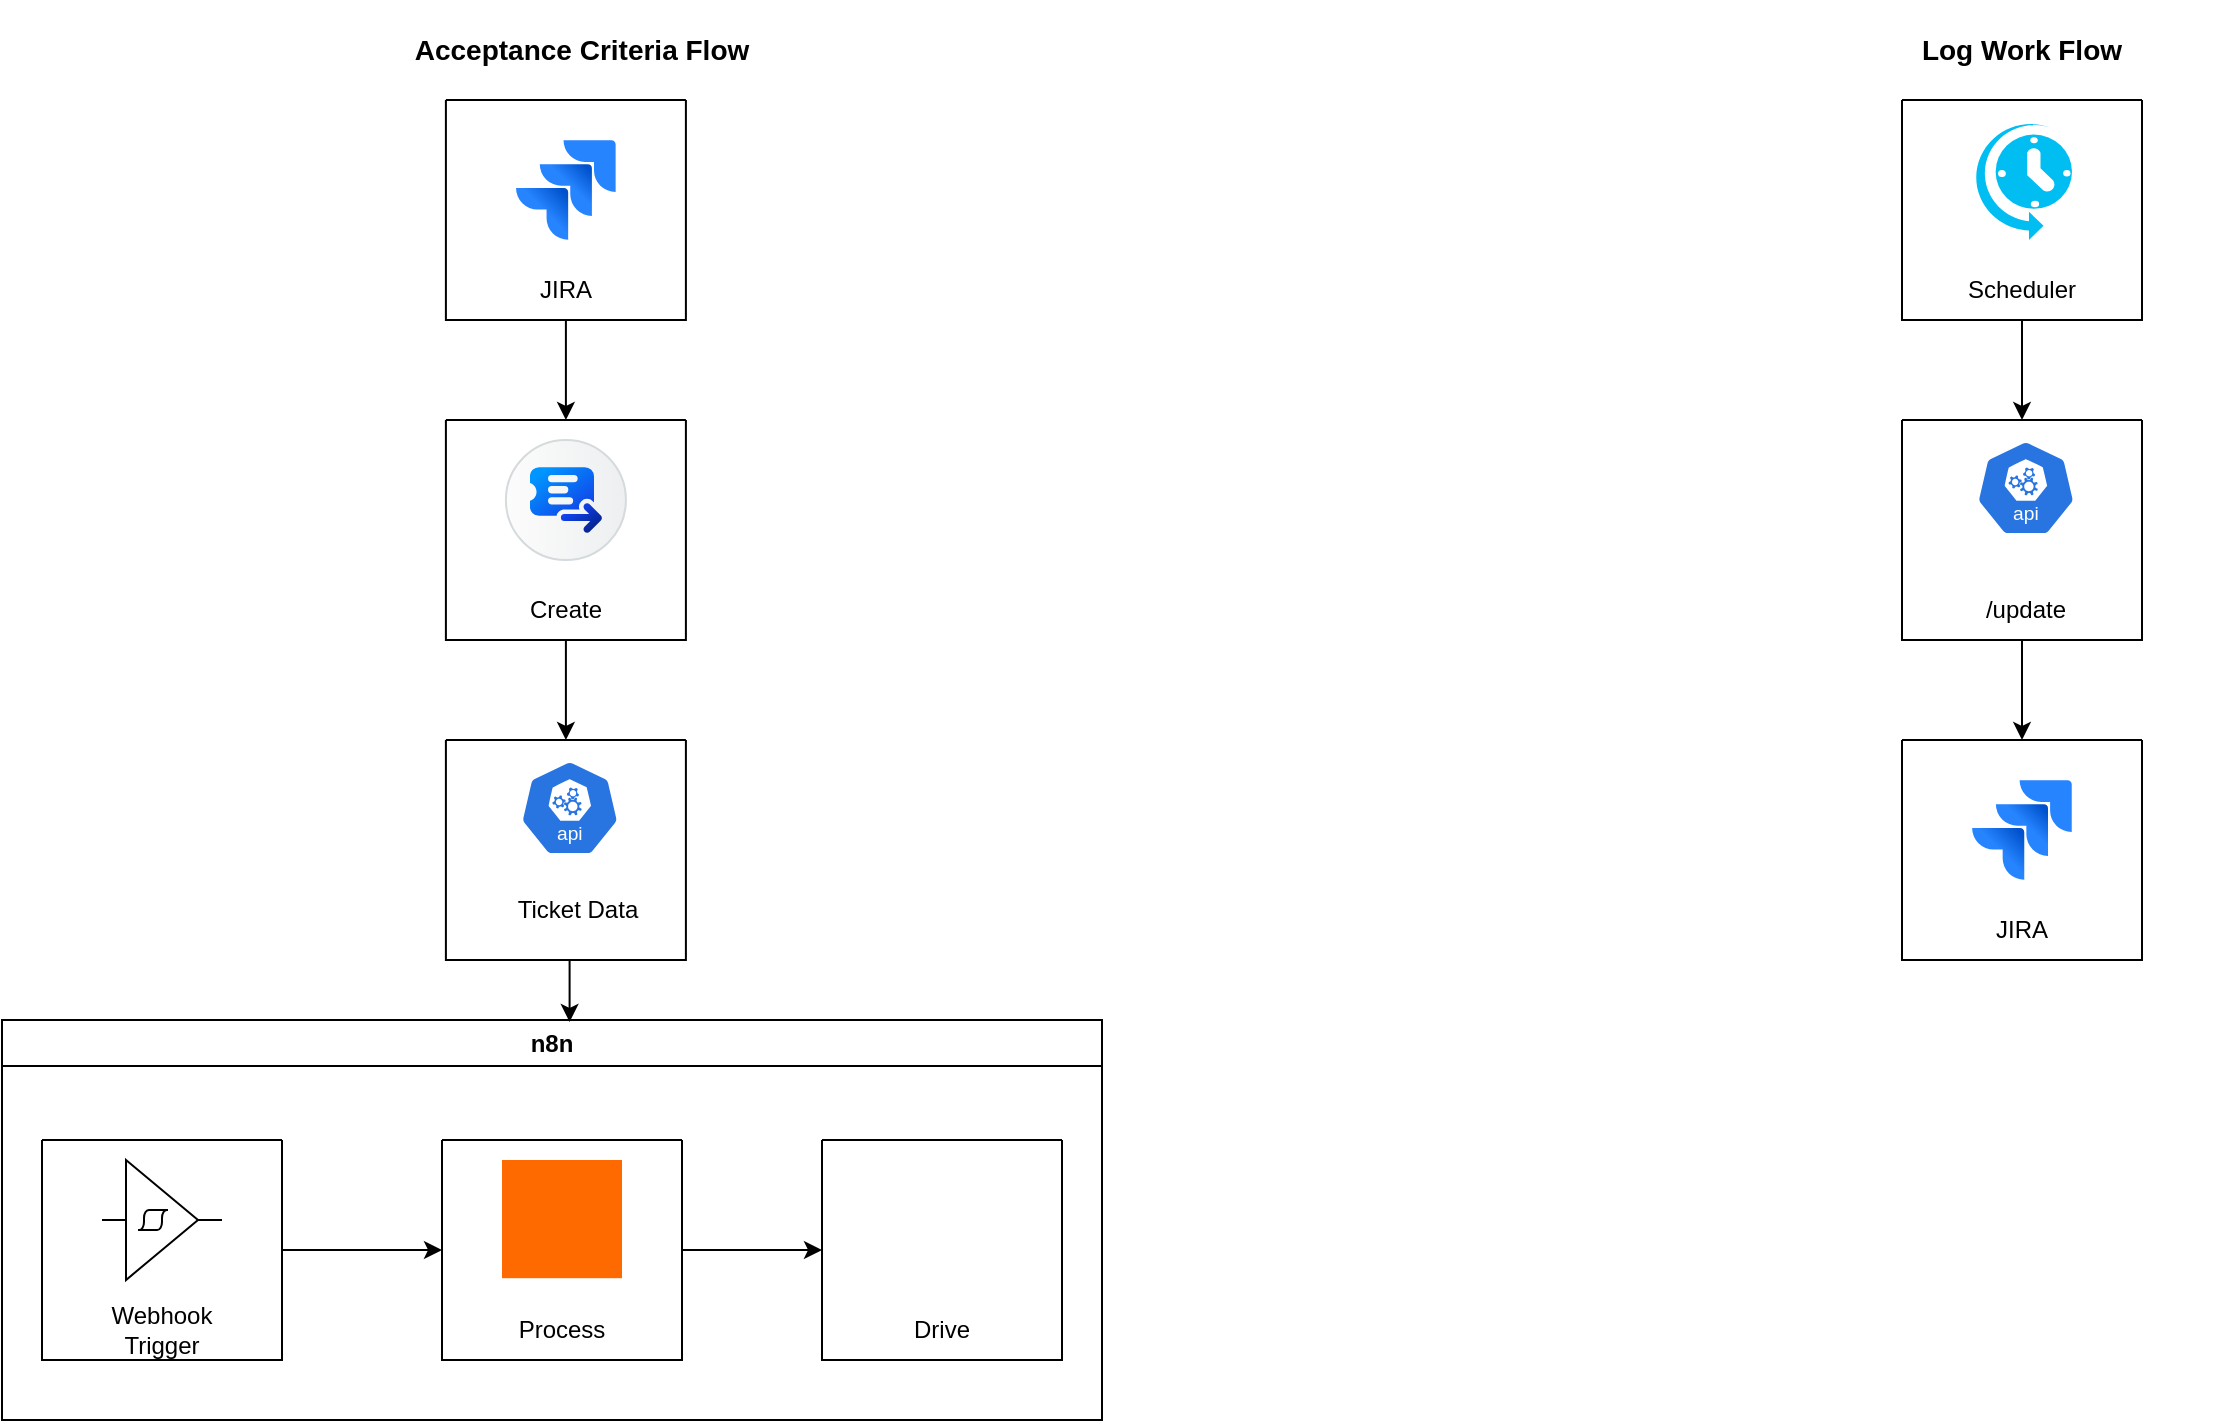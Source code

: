 <mxfile version="28.2.1">
  <diagram name="Page-1" id="kxSL7I1HlcYFvT0LqZUk">
    <mxGraphModel dx="1426" dy="790" grid="1" gridSize="10" guides="1" tooltips="1" connect="1" arrows="1" fold="1" page="1" pageScale="1" pageWidth="827" pageHeight="1169" math="0" shadow="0">
      <root>
        <mxCell id="0" />
        <mxCell id="1" parent="0" />
        <mxCell id="uzxge04KYRy5R-QWPpid-1" value="" style="swimlane;startSize=0;" parent="1" vertex="1">
          <mxGeometry x="581.95" y="170" width="120" height="110" as="geometry" />
        </mxCell>
        <mxCell id="uzxge04KYRy5R-QWPpid-2" value="JIRA" style="text;html=1;align=center;verticalAlign=middle;whiteSpace=wrap;rounded=0;" parent="uzxge04KYRy5R-QWPpid-1" vertex="1">
          <mxGeometry x="30" y="80" width="60" height="30" as="geometry" />
        </mxCell>
        <mxCell id="uzxge04KYRy5R-QWPpid-3" value="" style="image;html=1;image=img/lib/atlassian/Jira_Logo.svg;" parent="uzxge04KYRy5R-QWPpid-1" vertex="1">
          <mxGeometry x="35.0" y="20" width="50" height="50" as="geometry" />
        </mxCell>
        <mxCell id="uzxge04KYRy5R-QWPpid-4" value="" style="shape=mxgraph.sap.icon;labelPosition=center;verticalLabelPosition=bottom;align=center;verticalAlign=top;strokeWidth=1;strokeColor=#D5DADD;fillColor=#EDEFF0;gradientColor=#FCFCFC;gradientDirection=west;aspect=fixed;SAPIcon=Service_Ticket_Intelligence2" parent="1" vertex="1">
          <mxGeometry x="611.95" y="340" width="60" height="60" as="geometry" />
        </mxCell>
        <mxCell id="uzxge04KYRy5R-QWPpid-5" value="" style="swimlane;startSize=0;" parent="1" vertex="1">
          <mxGeometry x="581.95" y="330" width="120" height="110" as="geometry" />
        </mxCell>
        <mxCell id="uzxge04KYRy5R-QWPpid-6" value="Create" style="text;html=1;align=center;verticalAlign=middle;whiteSpace=wrap;rounded=0;" parent="uzxge04KYRy5R-QWPpid-5" vertex="1">
          <mxGeometry x="30" y="80" width="60" height="30" as="geometry" />
        </mxCell>
        <mxCell id="uzxge04KYRy5R-QWPpid-7" value="" style="swimlane;startSize=0;" parent="1" vertex="1">
          <mxGeometry x="581.95" y="490" width="120" height="110" as="geometry" />
        </mxCell>
        <mxCell id="uzxge04KYRy5R-QWPpid-8" value="Ticket Data" style="text;html=1;align=center;verticalAlign=middle;whiteSpace=wrap;rounded=0;" parent="uzxge04KYRy5R-QWPpid-7" vertex="1">
          <mxGeometry x="31.95" y="70" width="68.05" height="30" as="geometry" />
        </mxCell>
        <mxCell id="uzxge04KYRy5R-QWPpid-9" value="" style="aspect=fixed;sketch=0;html=1;dashed=0;whitespace=wrap;verticalLabelPosition=bottom;verticalAlign=top;fillColor=#2875E2;strokeColor=#ffffff;points=[[0.005,0.63,0],[0.1,0.2,0],[0.9,0.2,0],[0.5,0,0],[0.995,0.63,0],[0.72,0.99,0],[0.5,1,0],[0.28,0.99,0]];shape=mxgraph.kubernetes.icon2;kubernetesLabel=1;prIcon=api" parent="uzxge04KYRy5R-QWPpid-7" vertex="1">
          <mxGeometry x="36.95" y="10" width="50" height="48" as="geometry" />
        </mxCell>
        <mxCell id="uzxge04KYRy5R-QWPpid-10" style="edgeStyle=orthogonalEdgeStyle;rounded=0;orthogonalLoop=1;jettySize=auto;html=1;exitX=0.5;exitY=1;exitDx=0;exitDy=0;entryX=0.5;entryY=0;entryDx=0;entryDy=0;" parent="1" source="uzxge04KYRy5R-QWPpid-2" target="uzxge04KYRy5R-QWPpid-5" edge="1">
          <mxGeometry relative="1" as="geometry" />
        </mxCell>
        <mxCell id="uzxge04KYRy5R-QWPpid-11" style="edgeStyle=orthogonalEdgeStyle;rounded=0;orthogonalLoop=1;jettySize=auto;html=1;exitX=0.5;exitY=1;exitDx=0;exitDy=0;entryX=0.5;entryY=0;entryDx=0;entryDy=0;" parent="1" source="uzxge04KYRy5R-QWPpid-6" target="uzxge04KYRy5R-QWPpid-7" edge="1">
          <mxGeometry relative="1" as="geometry" />
        </mxCell>
        <mxCell id="uzxge04KYRy5R-QWPpid-12" value="n8n" style="swimlane;whiteSpace=wrap;html=1;startSize=23;" parent="1" vertex="1">
          <mxGeometry x="360" y="630" width="550" height="200" as="geometry" />
        </mxCell>
        <mxCell id="uzxge04KYRy5R-QWPpid-13" value="" style="verticalLabelPosition=bottom;shadow=0;dashed=0;align=center;html=1;verticalAlign=top;shape=mxgraph.electrical.logic_gates.schmitt_trigger;" parent="uzxge04KYRy5R-QWPpid-12" vertex="1">
          <mxGeometry x="50" y="70" width="60" height="60" as="geometry" />
        </mxCell>
        <mxCell id="uzxge04KYRy5R-QWPpid-14" value="" style="points=[];aspect=fixed;html=1;align=center;shadow=0;dashed=0;fillColor=#FF6A00;strokeColor=none;shape=mxgraph.alibaba_cloud.multimediaai;" parent="uzxge04KYRy5R-QWPpid-12" vertex="1">
          <mxGeometry x="250" y="70.0" width="60" height="59.1" as="geometry" />
        </mxCell>
        <mxCell id="y7FQ2Js1gXVT7M8eXXRd-27" style="edgeStyle=orthogonalEdgeStyle;rounded=0;orthogonalLoop=1;jettySize=auto;html=1;entryX=0;entryY=0.5;entryDx=0;entryDy=0;" edge="1" parent="uzxge04KYRy5R-QWPpid-12" source="uzxge04KYRy5R-QWPpid-15" target="uzxge04KYRy5R-QWPpid-17">
          <mxGeometry relative="1" as="geometry" />
        </mxCell>
        <mxCell id="uzxge04KYRy5R-QWPpid-15" value="" style="swimlane;startSize=0;" parent="uzxge04KYRy5R-QWPpid-12" vertex="1">
          <mxGeometry x="20" y="60" width="120" height="110" as="geometry" />
        </mxCell>
        <mxCell id="uzxge04KYRy5R-QWPpid-16" value="Webhook Trigger" style="text;html=1;align=center;verticalAlign=middle;whiteSpace=wrap;rounded=0;" parent="uzxge04KYRy5R-QWPpid-15" vertex="1">
          <mxGeometry x="30" y="80" width="60" height="30" as="geometry" />
        </mxCell>
        <mxCell id="y7FQ2Js1gXVT7M8eXXRd-28" style="edgeStyle=orthogonalEdgeStyle;rounded=0;orthogonalLoop=1;jettySize=auto;html=1;entryX=0;entryY=0.5;entryDx=0;entryDy=0;" edge="1" parent="uzxge04KYRy5R-QWPpid-12" source="uzxge04KYRy5R-QWPpid-17" target="uzxge04KYRy5R-QWPpid-19">
          <mxGeometry relative="1" as="geometry" />
        </mxCell>
        <mxCell id="uzxge04KYRy5R-QWPpid-17" value="" style="swimlane;startSize=0;" parent="uzxge04KYRy5R-QWPpid-12" vertex="1">
          <mxGeometry x="220" y="60" width="120" height="110" as="geometry" />
        </mxCell>
        <mxCell id="uzxge04KYRy5R-QWPpid-18" value="Process" style="text;html=1;align=center;verticalAlign=middle;whiteSpace=wrap;rounded=0;" parent="uzxge04KYRy5R-QWPpid-17" vertex="1">
          <mxGeometry x="30" y="80" width="60" height="30" as="geometry" />
        </mxCell>
        <mxCell id="uzxge04KYRy5R-QWPpid-19" value="" style="swimlane;startSize=0;" parent="uzxge04KYRy5R-QWPpid-12" vertex="1">
          <mxGeometry x="410" y="60" width="120" height="110" as="geometry" />
        </mxCell>
        <mxCell id="uzxge04KYRy5R-QWPpid-20" value="Drive" style="text;html=1;align=center;verticalAlign=middle;whiteSpace=wrap;rounded=0;" parent="uzxge04KYRy5R-QWPpid-19" vertex="1">
          <mxGeometry x="30" y="80" width="60" height="30" as="geometry" />
        </mxCell>
        <mxCell id="uzxge04KYRy5R-QWPpid-21" value="" style="shape=image;html=1;verticalAlign=top;verticalLabelPosition=bottom;labelBackgroundColor=#ffffff;imageAspect=0;aspect=fixed;image=https://icons.diagrams.net/icon-cache1/Social_Network-2542/32-1462.svg" parent="uzxge04KYRy5R-QWPpid-19" vertex="1">
          <mxGeometry x="32.5" y="12.05" width="55" height="55" as="geometry" />
        </mxCell>
        <mxCell id="uzxge04KYRy5R-QWPpid-22" style="edgeStyle=orthogonalEdgeStyle;rounded=0;orthogonalLoop=1;jettySize=auto;html=1;exitX=0.5;exitY=1;exitDx=0;exitDy=0;entryX=0.516;entryY=0.005;entryDx=0;entryDy=0;entryPerimeter=0;" parent="1" target="uzxge04KYRy5R-QWPpid-12" edge="1">
          <mxGeometry relative="1" as="geometry">
            <mxPoint x="641.95" y="600" as="sourcePoint" />
          </mxGeometry>
        </mxCell>
        <mxCell id="y7FQ2Js1gXVT7M8eXXRd-2" value="" style="swimlane;startSize=0;" vertex="1" parent="1">
          <mxGeometry x="1310" y="170" width="120" height="110" as="geometry" />
        </mxCell>
        <mxCell id="y7FQ2Js1gXVT7M8eXXRd-3" value="Scheduler" style="text;html=1;align=center;verticalAlign=middle;whiteSpace=wrap;rounded=0;" vertex="1" parent="y7FQ2Js1gXVT7M8eXXRd-2">
          <mxGeometry x="30" y="80" width="60" height="30" as="geometry" />
        </mxCell>
        <mxCell id="y7FQ2Js1gXVT7M8eXXRd-4" value="" style="verticalLabelPosition=bottom;html=1;verticalAlign=top;align=center;strokeColor=none;fillColor=#00BEF2;shape=mxgraph.azure.scheduler;pointerEvents=1;" vertex="1" parent="y7FQ2Js1gXVT7M8eXXRd-2">
          <mxGeometry x="35" y="10" width="50" height="60" as="geometry" />
        </mxCell>
        <mxCell id="y7FQ2Js1gXVT7M8eXXRd-20" value="" style="edgeStyle=orthogonalEdgeStyle;rounded=0;orthogonalLoop=1;jettySize=auto;html=1;entryX=0.5;entryY=0;entryDx=0;entryDy=0;" edge="1" parent="1" source="y7FQ2Js1gXVT7M8eXXRd-5" target="y7FQ2Js1gXVT7M8eXXRd-11">
          <mxGeometry relative="1" as="geometry" />
        </mxCell>
        <mxCell id="y7FQ2Js1gXVT7M8eXXRd-5" value="" style="swimlane;startSize=0;" vertex="1" parent="1">
          <mxGeometry x="1310" y="330" width="120" height="110" as="geometry" />
        </mxCell>
        <mxCell id="y7FQ2Js1gXVT7M8eXXRd-6" value="/update" style="text;html=1;align=center;verticalAlign=middle;whiteSpace=wrap;rounded=0;" vertex="1" parent="y7FQ2Js1gXVT7M8eXXRd-5">
          <mxGeometry x="31.95" y="80" width="60" height="30" as="geometry" />
        </mxCell>
        <mxCell id="y7FQ2Js1gXVT7M8eXXRd-7" value="" style="aspect=fixed;sketch=0;html=1;dashed=0;whitespace=wrap;verticalLabelPosition=bottom;verticalAlign=top;fillColor=#2875E2;strokeColor=#ffffff;points=[[0.005,0.63,0],[0.1,0.2,0],[0.9,0.2,0],[0.5,0,0],[0.995,0.63,0],[0.72,0.99,0],[0.5,1,0],[0.28,0.99,0]];shape=mxgraph.kubernetes.icon2;kubernetesLabel=1;prIcon=api" vertex="1" parent="y7FQ2Js1gXVT7M8eXXRd-5">
          <mxGeometry x="36.95" y="10" width="50" height="48" as="geometry" />
        </mxCell>
        <mxCell id="y7FQ2Js1gXVT7M8eXXRd-11" value="" style="swimlane;startSize=0;" vertex="1" parent="1">
          <mxGeometry x="1310" y="490" width="120" height="110" as="geometry" />
        </mxCell>
        <mxCell id="y7FQ2Js1gXVT7M8eXXRd-12" value="JIRA" style="text;html=1;align=center;verticalAlign=middle;whiteSpace=wrap;rounded=0;" vertex="1" parent="y7FQ2Js1gXVT7M8eXXRd-11">
          <mxGeometry x="30" y="80" width="60" height="30" as="geometry" />
        </mxCell>
        <mxCell id="y7FQ2Js1gXVT7M8eXXRd-13" value="" style="image;html=1;image=img/lib/atlassian/Jira_Logo.svg;" vertex="1" parent="y7FQ2Js1gXVT7M8eXXRd-11">
          <mxGeometry x="35.0" y="20" width="50" height="50" as="geometry" />
        </mxCell>
        <mxCell id="y7FQ2Js1gXVT7M8eXXRd-14" style="edgeStyle=orthogonalEdgeStyle;rounded=0;orthogonalLoop=1;jettySize=auto;html=1;exitX=0.5;exitY=1;exitDx=0;exitDy=0;entryX=0.5;entryY=0;entryDx=0;entryDy=0;" edge="1" parent="1" source="y7FQ2Js1gXVT7M8eXXRd-3" target="y7FQ2Js1gXVT7M8eXXRd-5">
          <mxGeometry relative="1" as="geometry" />
        </mxCell>
        <mxCell id="y7FQ2Js1gXVT7M8eXXRd-21" value="&lt;b&gt;&lt;font style=&quot;font-size: 14px;&quot;&gt;Acceptance Criteria Flow&lt;/font&gt;&lt;/b&gt;" style="text;html=1;align=center;verticalAlign=middle;whiteSpace=wrap;rounded=0;" vertex="1" parent="1">
          <mxGeometry x="550" y="120" width="200" height="50" as="geometry" />
        </mxCell>
        <mxCell id="y7FQ2Js1gXVT7M8eXXRd-25" value="&lt;b&gt;&lt;font style=&quot;font-size: 14px;&quot;&gt;Log Work Flow&lt;/font&gt;&lt;/b&gt;" style="text;html=1;align=center;verticalAlign=middle;whiteSpace=wrap;rounded=0;" vertex="1" parent="1">
          <mxGeometry x="1270" y="120" width="200" height="50" as="geometry" />
        </mxCell>
      </root>
    </mxGraphModel>
  </diagram>
</mxfile>

